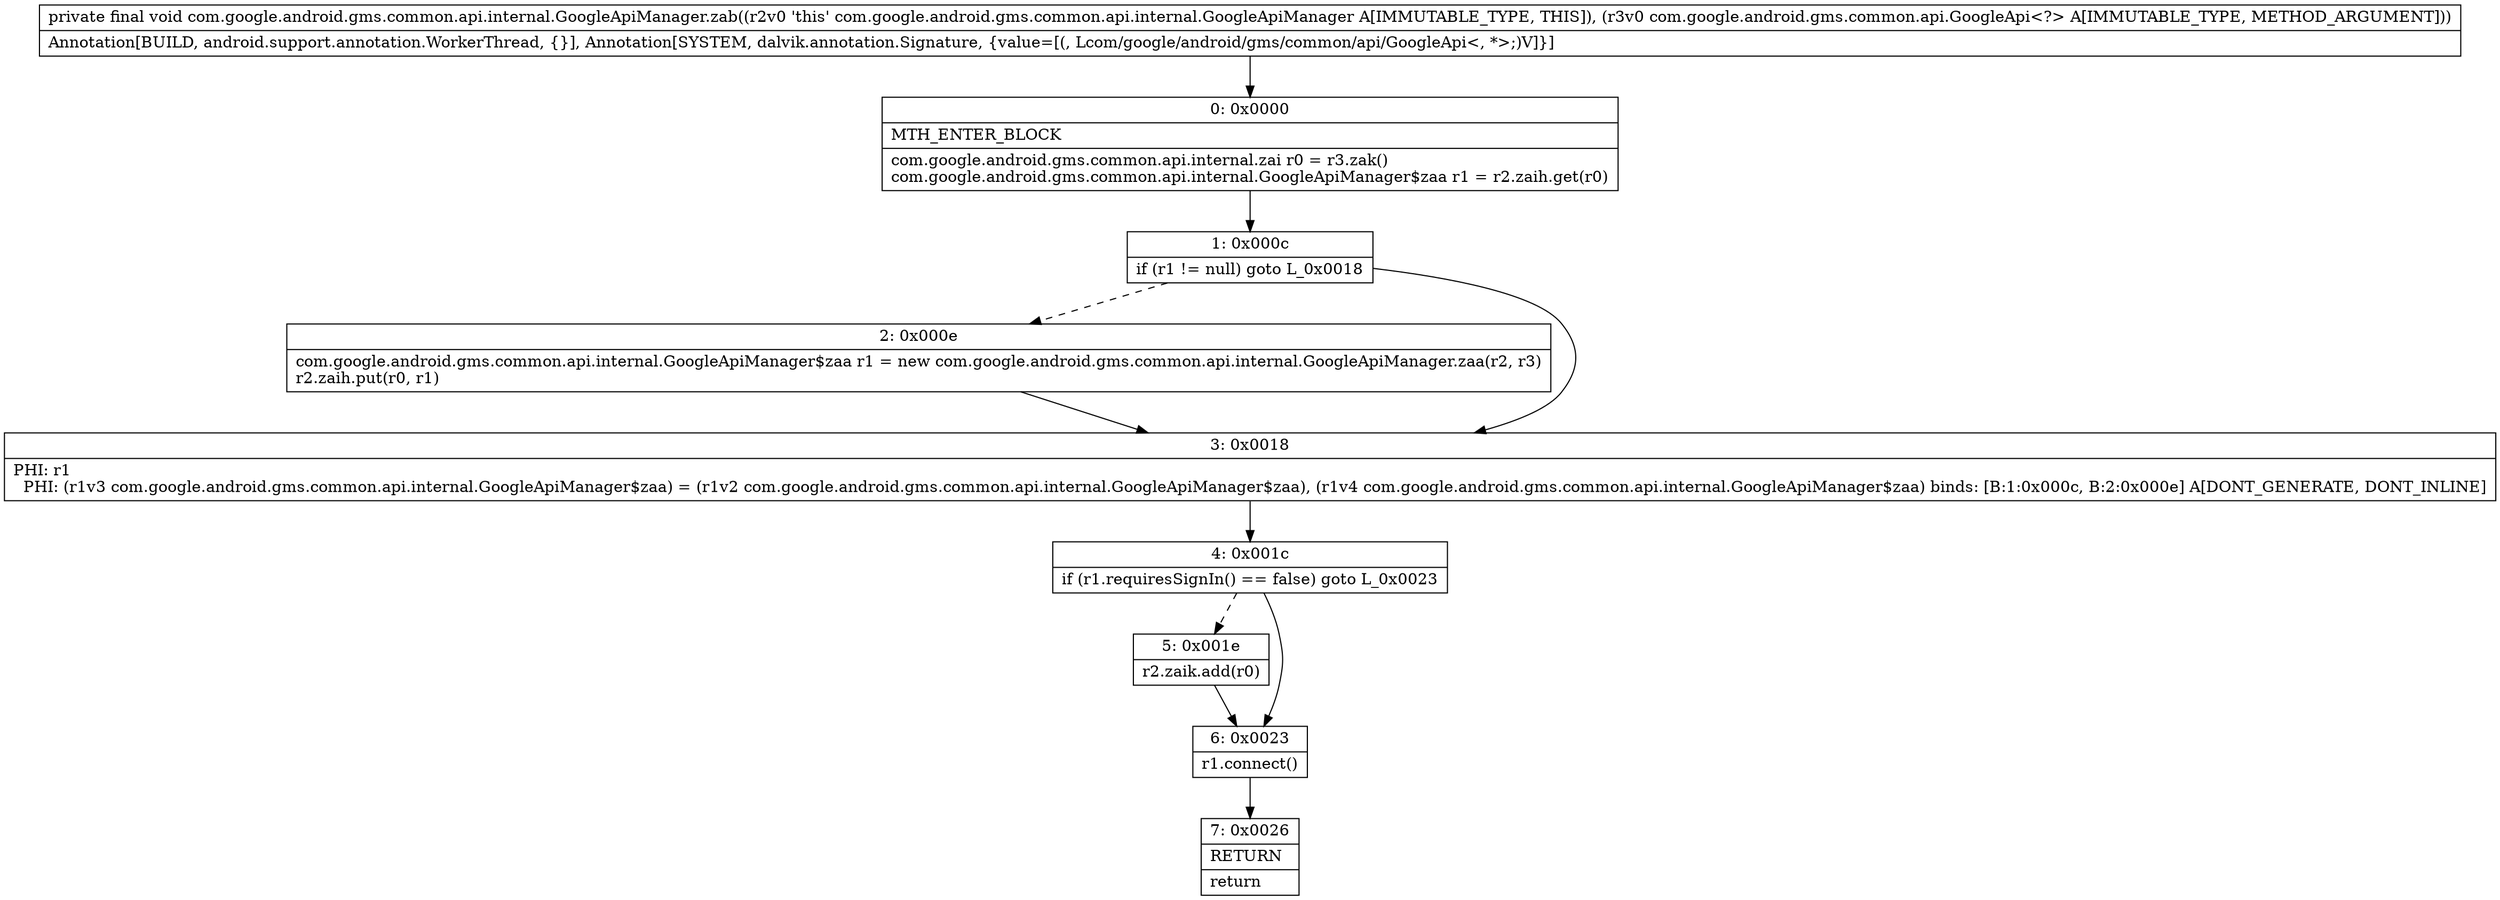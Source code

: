 digraph "CFG forcom.google.android.gms.common.api.internal.GoogleApiManager.zab(Lcom\/google\/android\/gms\/common\/api\/GoogleApi;)V" {
Node_0 [shape=record,label="{0\:\ 0x0000|MTH_ENTER_BLOCK\l|com.google.android.gms.common.api.internal.zai r0 = r3.zak()\lcom.google.android.gms.common.api.internal.GoogleApiManager$zaa r1 = r2.zaih.get(r0)\l}"];
Node_1 [shape=record,label="{1\:\ 0x000c|if (r1 != null) goto L_0x0018\l}"];
Node_2 [shape=record,label="{2\:\ 0x000e|com.google.android.gms.common.api.internal.GoogleApiManager$zaa r1 = new com.google.android.gms.common.api.internal.GoogleApiManager.zaa(r2, r3)\lr2.zaih.put(r0, r1)\l}"];
Node_3 [shape=record,label="{3\:\ 0x0018|PHI: r1 \l  PHI: (r1v3 com.google.android.gms.common.api.internal.GoogleApiManager$zaa) = (r1v2 com.google.android.gms.common.api.internal.GoogleApiManager$zaa), (r1v4 com.google.android.gms.common.api.internal.GoogleApiManager$zaa) binds: [B:1:0x000c, B:2:0x000e] A[DONT_GENERATE, DONT_INLINE]\l}"];
Node_4 [shape=record,label="{4\:\ 0x001c|if (r1.requiresSignIn() == false) goto L_0x0023\l}"];
Node_5 [shape=record,label="{5\:\ 0x001e|r2.zaik.add(r0)\l}"];
Node_6 [shape=record,label="{6\:\ 0x0023|r1.connect()\l}"];
Node_7 [shape=record,label="{7\:\ 0x0026|RETURN\l|return\l}"];
MethodNode[shape=record,label="{private final void com.google.android.gms.common.api.internal.GoogleApiManager.zab((r2v0 'this' com.google.android.gms.common.api.internal.GoogleApiManager A[IMMUTABLE_TYPE, THIS]), (r3v0 com.google.android.gms.common.api.GoogleApi\<?\> A[IMMUTABLE_TYPE, METHOD_ARGUMENT]))  | Annotation[BUILD, android.support.annotation.WorkerThread, \{\}], Annotation[SYSTEM, dalvik.annotation.Signature, \{value=[(, Lcom\/google\/android\/gms\/common\/api\/GoogleApi\<, *\>;)V]\}]\l}"];
MethodNode -> Node_0;
Node_0 -> Node_1;
Node_1 -> Node_2[style=dashed];
Node_1 -> Node_3;
Node_2 -> Node_3;
Node_3 -> Node_4;
Node_4 -> Node_5[style=dashed];
Node_4 -> Node_6;
Node_5 -> Node_6;
Node_6 -> Node_7;
}

